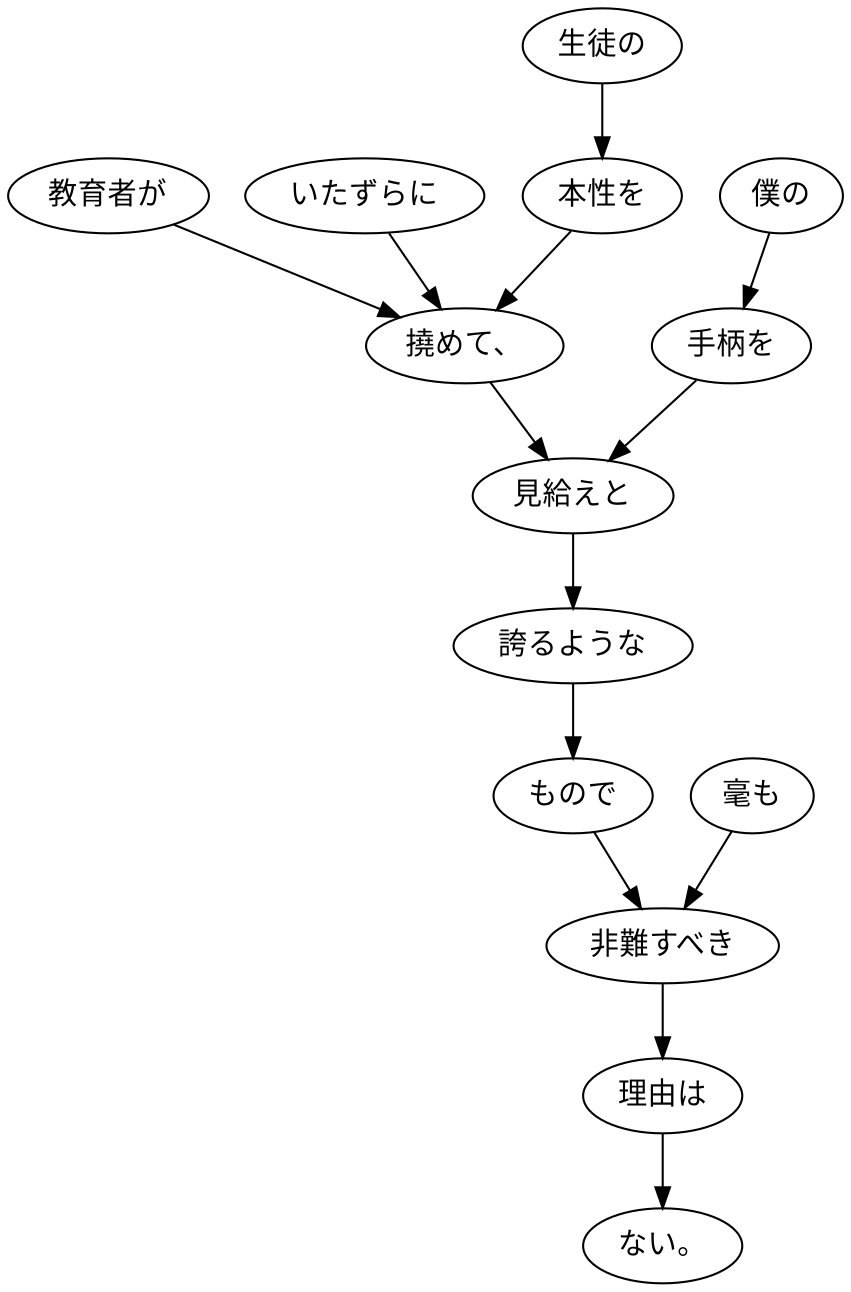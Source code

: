 digraph graph5751 {
	node0 [label="教育者が"];
	node1 [label="いたずらに"];
	node2 [label="生徒の"];
	node3 [label="本性を"];
	node4 [label="撓めて、"];
	node5 [label="僕の"];
	node6 [label="手柄を"];
	node7 [label="見給えと"];
	node8 [label="誇るような"];
	node9 [label="もので"];
	node10 [label="毫も"];
	node11 [label="非難すべき"];
	node12 [label="理由は"];
	node13 [label="ない。"];
	node0 -> node4;
	node1 -> node4;
	node2 -> node3;
	node3 -> node4;
	node4 -> node7;
	node5 -> node6;
	node6 -> node7;
	node7 -> node8;
	node8 -> node9;
	node9 -> node11;
	node10 -> node11;
	node11 -> node12;
	node12 -> node13;
}
